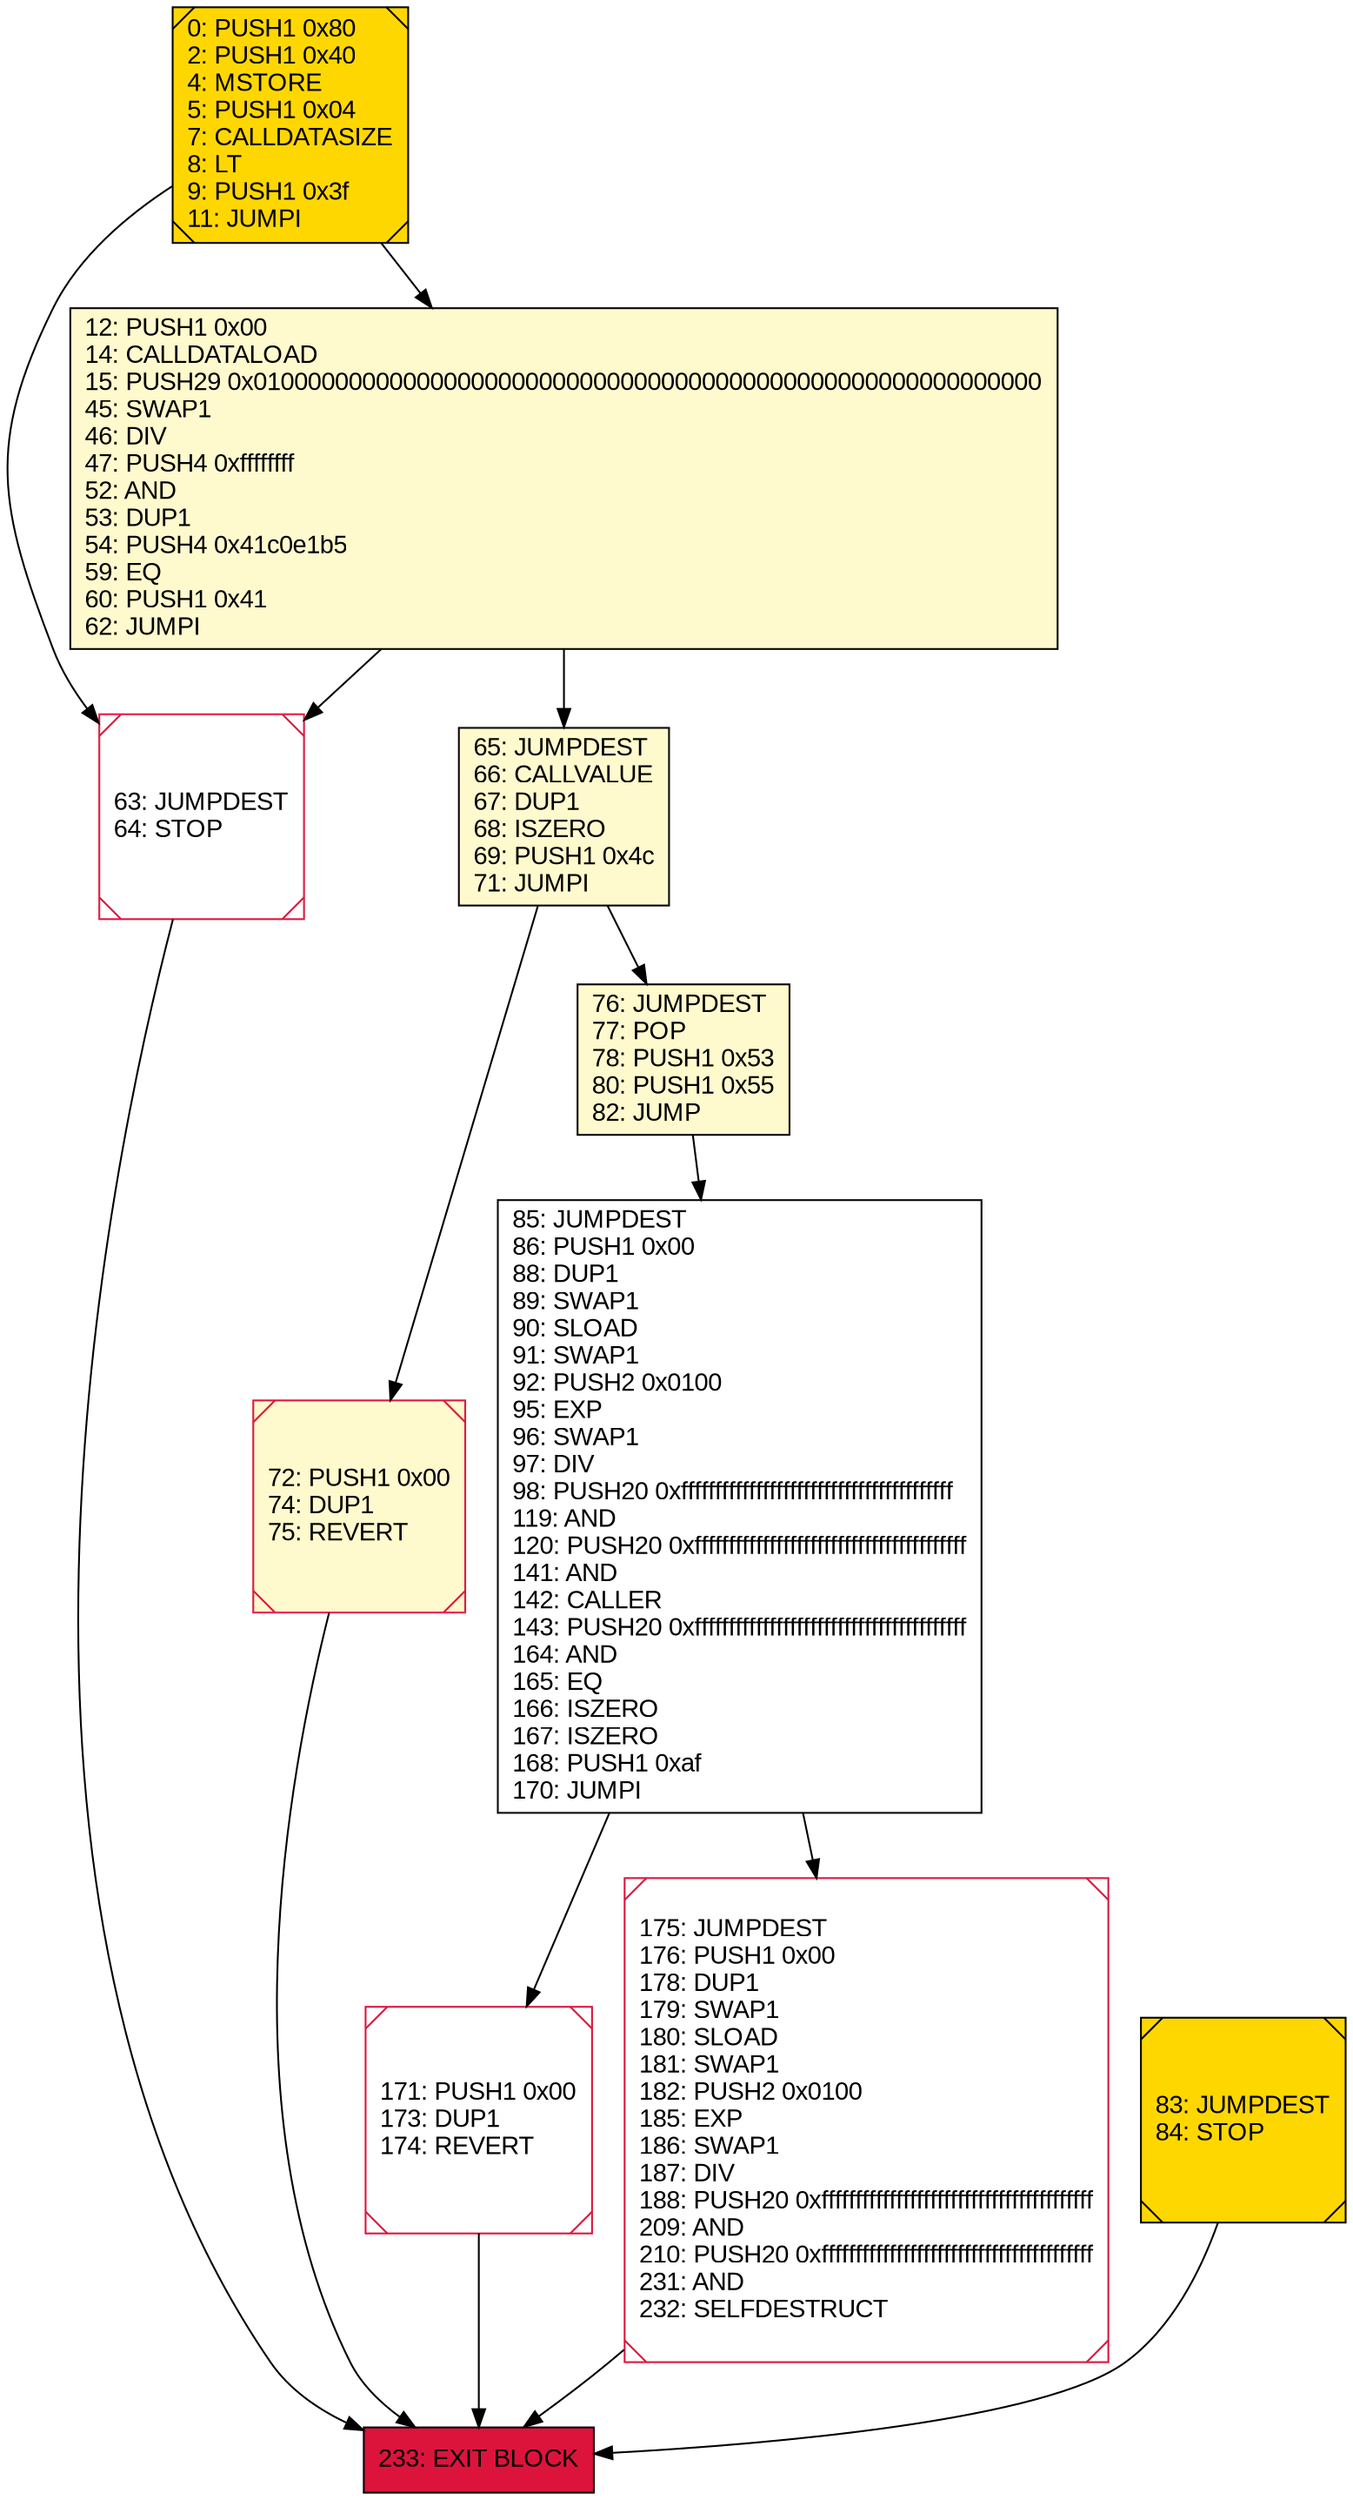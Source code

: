 digraph G {
bgcolor=transparent rankdir=UD;
node [shape=box style=filled color=black fillcolor=white fontname=arial fontcolor=black];
0 [label="0: PUSH1 0x80\l2: PUSH1 0x40\l4: MSTORE\l5: PUSH1 0x04\l7: CALLDATASIZE\l8: LT\l9: PUSH1 0x3f\l11: JUMPI\l" fillcolor=lemonchiffon shape=Msquare fillcolor=gold ];
83 [label="83: JUMPDEST\l84: STOP\l" fillcolor=lemonchiffon shape=Msquare fillcolor=gold ];
233 [label="233: EXIT BLOCK\l" fillcolor=crimson ];
72 [label="72: PUSH1 0x00\l74: DUP1\l75: REVERT\l" fillcolor=lemonchiffon shape=Msquare color=crimson ];
76 [label="76: JUMPDEST\l77: POP\l78: PUSH1 0x53\l80: PUSH1 0x55\l82: JUMP\l" fillcolor=lemonchiffon ];
171 [label="171: PUSH1 0x00\l173: DUP1\l174: REVERT\l" shape=Msquare color=crimson ];
175 [label="175: JUMPDEST\l176: PUSH1 0x00\l178: DUP1\l179: SWAP1\l180: SLOAD\l181: SWAP1\l182: PUSH2 0x0100\l185: EXP\l186: SWAP1\l187: DIV\l188: PUSH20 0xffffffffffffffffffffffffffffffffffffffff\l209: AND\l210: PUSH20 0xffffffffffffffffffffffffffffffffffffffff\l231: AND\l232: SELFDESTRUCT\l" shape=Msquare color=crimson ];
63 [label="63: JUMPDEST\l64: STOP\l" shape=Msquare color=crimson ];
65 [label="65: JUMPDEST\l66: CALLVALUE\l67: DUP1\l68: ISZERO\l69: PUSH1 0x4c\l71: JUMPI\l" fillcolor=lemonchiffon ];
85 [label="85: JUMPDEST\l86: PUSH1 0x00\l88: DUP1\l89: SWAP1\l90: SLOAD\l91: SWAP1\l92: PUSH2 0x0100\l95: EXP\l96: SWAP1\l97: DIV\l98: PUSH20 0xffffffffffffffffffffffffffffffffffffffff\l119: AND\l120: PUSH20 0xffffffffffffffffffffffffffffffffffffffff\l141: AND\l142: CALLER\l143: PUSH20 0xffffffffffffffffffffffffffffffffffffffff\l164: AND\l165: EQ\l166: ISZERO\l167: ISZERO\l168: PUSH1 0xaf\l170: JUMPI\l" ];
12 [label="12: PUSH1 0x00\l14: CALLDATALOAD\l15: PUSH29 0x0100000000000000000000000000000000000000000000000000000000\l45: SWAP1\l46: DIV\l47: PUSH4 0xffffffff\l52: AND\l53: DUP1\l54: PUSH4 0x41c0e1b5\l59: EQ\l60: PUSH1 0x41\l62: JUMPI\l" fillcolor=lemonchiffon ];
72 -> 233;
63 -> 233;
171 -> 233;
175 -> 233;
65 -> 72;
76 -> 85;
83 -> 233;
0 -> 12;
12 -> 65;
12 -> 63;
65 -> 76;
85 -> 171;
85 -> 175;
0 -> 63;
}